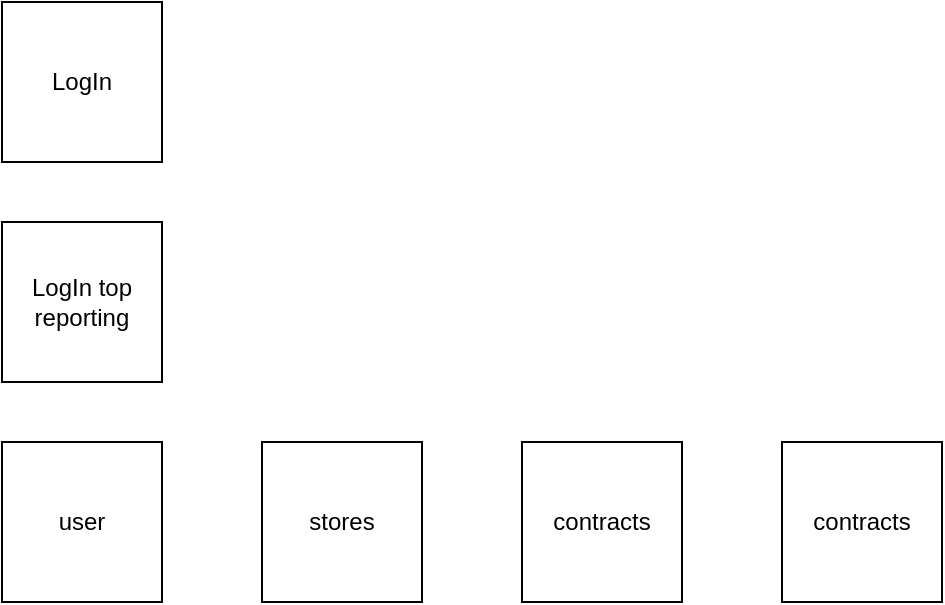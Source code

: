 <mxfile version="17.1.3" type="github">
  <diagram id="prtHgNgQTEPvFCAcTncT" name="Page-1">
    <mxGraphModel dx="529" dy="413" grid="1" gridSize="10" guides="1" tooltips="1" connect="1" arrows="1" fold="1" page="1" pageScale="1" pageWidth="827" pageHeight="1169" math="0" shadow="0">
      <root>
        <mxCell id="0" />
        <mxCell id="1" parent="0" />
        <mxCell id="jFDsvwpxWX5egx36eWVa-1" value="LogIn" style="whiteSpace=wrap;html=1;aspect=fixed;" vertex="1" parent="1">
          <mxGeometry x="80" y="80" width="80" height="80" as="geometry" />
        </mxCell>
        <mxCell id="jFDsvwpxWX5egx36eWVa-8" value="LogIn top&lt;br&gt;reporting" style="whiteSpace=wrap;html=1;aspect=fixed;" vertex="1" parent="1">
          <mxGeometry x="80" y="190" width="80" height="80" as="geometry" />
        </mxCell>
        <mxCell id="jFDsvwpxWX5egx36eWVa-9" value="user" style="whiteSpace=wrap;html=1;aspect=fixed;" vertex="1" parent="1">
          <mxGeometry x="80" y="300" width="80" height="80" as="geometry" />
        </mxCell>
        <mxCell id="jFDsvwpxWX5egx36eWVa-10" value="stores" style="whiteSpace=wrap;html=1;aspect=fixed;" vertex="1" parent="1">
          <mxGeometry x="210" y="300" width="80" height="80" as="geometry" />
        </mxCell>
        <mxCell id="jFDsvwpxWX5egx36eWVa-11" value="contracts" style="whiteSpace=wrap;html=1;aspect=fixed;" vertex="1" parent="1">
          <mxGeometry x="340" y="300" width="80" height="80" as="geometry" />
        </mxCell>
        <mxCell id="jFDsvwpxWX5egx36eWVa-12" value="contracts" style="whiteSpace=wrap;html=1;aspect=fixed;" vertex="1" parent="1">
          <mxGeometry x="470" y="300" width="80" height="80" as="geometry" />
        </mxCell>
      </root>
    </mxGraphModel>
  </diagram>
</mxfile>
